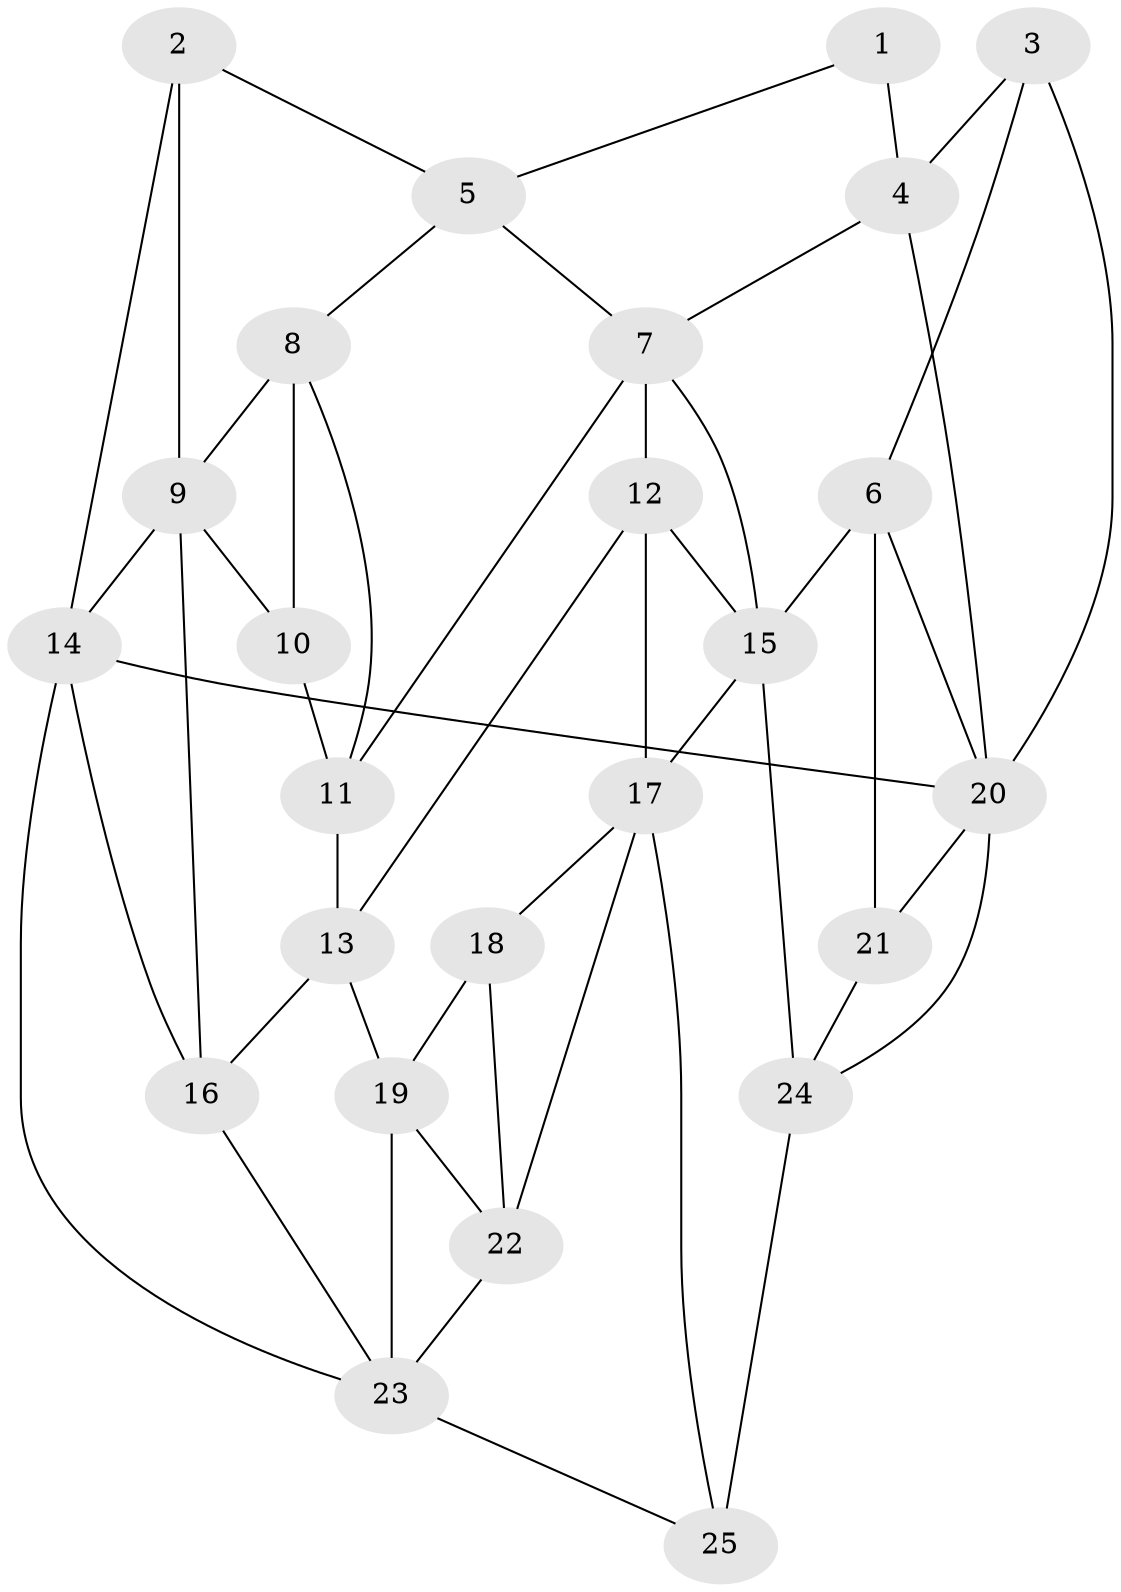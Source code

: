 // original degree distribution, {3: 0.025, 4: 0.2625, 5: 0.475, 6: 0.2375}
// Generated by graph-tools (version 1.1) at 2025/38/03/04/25 23:38:22]
// undirected, 25 vertices, 50 edges
graph export_dot {
  node [color=gray90,style=filled];
  1;
  2;
  3;
  4;
  5;
  6;
  7;
  8;
  9;
  10;
  11;
  12;
  13;
  14;
  15;
  16;
  17;
  18;
  19;
  20;
  21;
  22;
  23;
  24;
  25;
  1 -- 4 [weight=2.0];
  1 -- 5 [weight=1.0];
  2 -- 5 [weight=1.0];
  2 -- 9 [weight=1.0];
  2 -- 14 [weight=1.0];
  3 -- 4 [weight=2.0];
  3 -- 6 [weight=1.0];
  3 -- 20 [weight=1.0];
  4 -- 7 [weight=1.0];
  4 -- 20 [weight=1.0];
  5 -- 7 [weight=1.0];
  5 -- 8 [weight=1.0];
  6 -- 15 [weight=2.0];
  6 -- 20 [weight=1.0];
  6 -- 21 [weight=2.0];
  7 -- 11 [weight=1.0];
  7 -- 12 [weight=1.0];
  7 -- 15 [weight=1.0];
  8 -- 9 [weight=1.0];
  8 -- 10 [weight=2.0];
  8 -- 11 [weight=1.0];
  9 -- 10 [weight=1.0];
  9 -- 14 [weight=1.0];
  9 -- 16 [weight=1.0];
  10 -- 11 [weight=1.0];
  11 -- 13 [weight=2.0];
  12 -- 13 [weight=1.0];
  12 -- 15 [weight=1.0];
  12 -- 17 [weight=1.0];
  13 -- 16 [weight=1.0];
  13 -- 19 [weight=1.0];
  14 -- 16 [weight=1.0];
  14 -- 20 [weight=2.0];
  14 -- 23 [weight=1.0];
  15 -- 17 [weight=1.0];
  15 -- 24 [weight=1.0];
  16 -- 23 [weight=1.0];
  17 -- 18 [weight=1.0];
  17 -- 22 [weight=1.0];
  17 -- 25 [weight=1.0];
  18 -- 19 [weight=2.0];
  18 -- 22 [weight=1.0];
  19 -- 22 [weight=1.0];
  19 -- 23 [weight=1.0];
  20 -- 21 [weight=1.0];
  20 -- 24 [weight=1.0];
  21 -- 24 [weight=1.0];
  22 -- 23 [weight=1.0];
  23 -- 25 [weight=1.0];
  24 -- 25 [weight=2.0];
}
